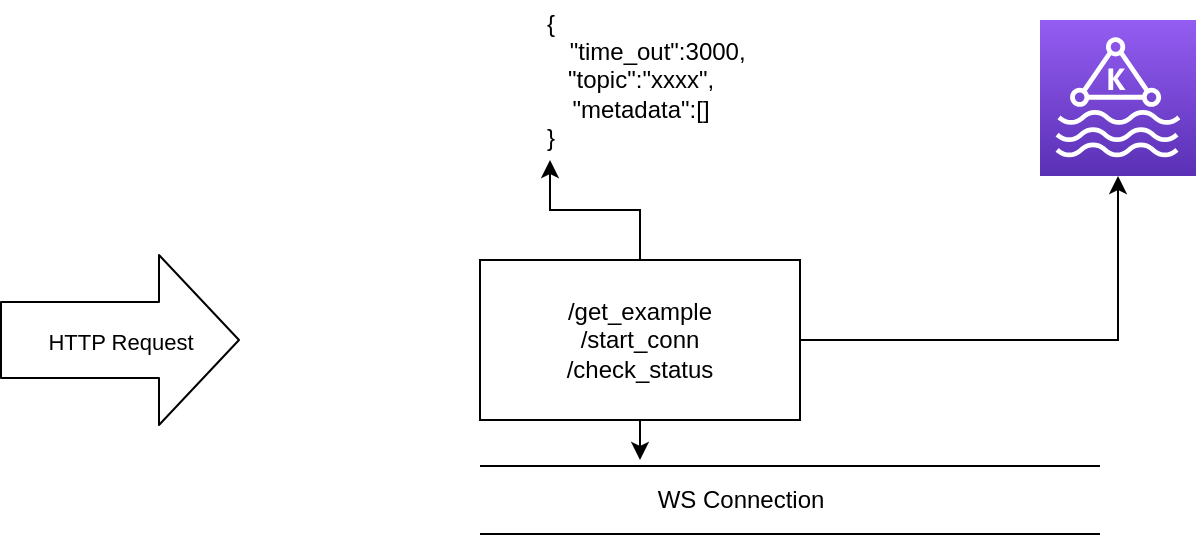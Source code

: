 <mxfile version="13.10.2" type="github">
  <diagram id="Gj_wWmISH5d1NkYIvcMC" name="Page-1">
    <mxGraphModel dx="950" dy="771" grid="1" gridSize="10" guides="1" tooltips="1" connect="1" arrows="1" fold="1" page="1" pageScale="1" pageWidth="1169" pageHeight="827" math="0" shadow="0">
      <root>
        <mxCell id="0" />
        <mxCell id="1" parent="0" />
        <mxCell id="u2SFOlpM5_yBMviXiRNT-2" value="" style="shape=flexArrow;endArrow=classic;html=1;endWidth=46;endSize=13;width=38;" edge="1" parent="1">
          <mxGeometry width="50" height="50" relative="1" as="geometry">
            <mxPoint x="40" y="360" as="sourcePoint" />
            <mxPoint x="160" y="360" as="targetPoint" />
            <Array as="points" />
          </mxGeometry>
        </mxCell>
        <mxCell id="u2SFOlpM5_yBMviXiRNT-3" value="HTTP Request" style="edgeLabel;html=1;align=center;verticalAlign=middle;resizable=0;points=[];" vertex="1" connectable="0" parent="u2SFOlpM5_yBMviXiRNT-2">
          <mxGeometry x="-0.517" y="-1" relative="1" as="geometry">
            <mxPoint x="31" as="offset" />
          </mxGeometry>
        </mxCell>
        <mxCell id="u2SFOlpM5_yBMviXiRNT-6" style="edgeStyle=orthogonalEdgeStyle;rounded=0;orthogonalLoop=1;jettySize=auto;html=1;" edge="1" parent="1" source="u2SFOlpM5_yBMviXiRNT-4" target="u2SFOlpM5_yBMviXiRNT-5">
          <mxGeometry relative="1" as="geometry" />
        </mxCell>
        <mxCell id="u2SFOlpM5_yBMviXiRNT-9" style="edgeStyle=orthogonalEdgeStyle;rounded=0;orthogonalLoop=1;jettySize=auto;html=1;" edge="1" parent="1" source="u2SFOlpM5_yBMviXiRNT-4" target="u2SFOlpM5_yBMviXiRNT-8">
          <mxGeometry relative="1" as="geometry" />
        </mxCell>
        <mxCell id="u2SFOlpM5_yBMviXiRNT-11" style="edgeStyle=orthogonalEdgeStyle;rounded=0;orthogonalLoop=1;jettySize=auto;html=1;exitX=0.5;exitY=1;exitDx=0;exitDy=0;" edge="1" parent="1" source="u2SFOlpM5_yBMviXiRNT-4">
          <mxGeometry relative="1" as="geometry">
            <mxPoint x="360" y="420" as="targetPoint" />
          </mxGeometry>
        </mxCell>
        <mxCell id="u2SFOlpM5_yBMviXiRNT-4" value="/get_example&lt;br&gt;/start_conn&lt;br&gt;/check_status" style="rounded=0;whiteSpace=wrap;html=1;" vertex="1" parent="1">
          <mxGeometry x="280" y="320" width="160" height="80" as="geometry" />
        </mxCell>
        <mxCell id="u2SFOlpM5_yBMviXiRNT-5" value="" style="outlineConnect=0;fontColor=#232F3E;gradientColor=#945DF2;gradientDirection=north;fillColor=#5A30B5;strokeColor=#ffffff;dashed=0;verticalLabelPosition=bottom;verticalAlign=top;align=center;html=1;fontSize=12;fontStyle=0;aspect=fixed;shape=mxgraph.aws4.resourceIcon;resIcon=mxgraph.aws4.managed_streaming_for_kafka;" vertex="1" parent="1">
          <mxGeometry x="560" y="200" width="78" height="78" as="geometry" />
        </mxCell>
        <mxCell id="u2SFOlpM5_yBMviXiRNT-8" value="{&lt;br&gt;&amp;nbsp; &amp;nbsp; &amp;nbsp; &amp;nbsp; &amp;nbsp; &amp;nbsp; &amp;nbsp; &amp;nbsp; &amp;nbsp; &amp;nbsp; &amp;nbsp; &amp;nbsp; &amp;nbsp; &amp;nbsp; &amp;nbsp; &amp;nbsp; &quot;time_out&quot;:3000,&lt;br&gt;&amp;nbsp; &amp;nbsp; &amp;nbsp; &amp;nbsp; &amp;nbsp; &amp;nbsp; &amp;nbsp; &amp;nbsp; &amp;nbsp; &amp;nbsp; &amp;nbsp; &amp;nbsp; &amp;nbsp; &amp;nbsp;&quot;topic&quot;:&quot;xxxx&quot;,&lt;br&gt;&amp;nbsp; &amp;nbsp; &amp;nbsp; &amp;nbsp; &amp;nbsp; &amp;nbsp; &amp;nbsp; &amp;nbsp; &amp;nbsp; &amp;nbsp; &amp;nbsp; &amp;nbsp; &amp;nbsp; &amp;nbsp;&quot;metadata&quot;:[]&lt;br&gt;}" style="text;html=1;align=center;verticalAlign=middle;resizable=0;points=[];autosize=1;" vertex="1" parent="1">
          <mxGeometry x="210" y="190" width="210" height="80" as="geometry" />
        </mxCell>
        <mxCell id="u2SFOlpM5_yBMviXiRNT-10" value="" style="shape=link;html=1;width=34;" edge="1" parent="1">
          <mxGeometry width="100" relative="1" as="geometry">
            <mxPoint x="280" y="440" as="sourcePoint" />
            <mxPoint x="590" y="440" as="targetPoint" />
          </mxGeometry>
        </mxCell>
        <mxCell id="u2SFOlpM5_yBMviXiRNT-12" value="WS Connection" style="text;html=1;align=center;verticalAlign=middle;resizable=0;points=[];autosize=1;" vertex="1" parent="1">
          <mxGeometry x="360" y="430" width="100" height="20" as="geometry" />
        </mxCell>
      </root>
    </mxGraphModel>
  </diagram>
</mxfile>
